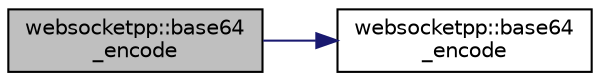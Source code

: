 digraph "websocketpp::base64_encode"
{
  edge [fontname="Helvetica",fontsize="10",labelfontname="Helvetica",labelfontsize="10"];
  node [fontname="Helvetica",fontsize="10",shape=record];
  rankdir="LR";
  Node9 [label="websocketpp::base64\l_encode",height=0.2,width=0.4,color="black", fillcolor="grey75", style="filled", fontcolor="black"];
  Node9 -> Node10 [color="midnightblue",fontsize="10",style="solid"];
  Node10 [label="websocketpp::base64\l_encode",height=0.2,width=0.4,color="black", fillcolor="white", style="filled",URL="$namespacewebsocketpp.html#aff36d40583424a2c879df02219133af8",tooltip="Encode a char buffer into a base64 string. "];
}
